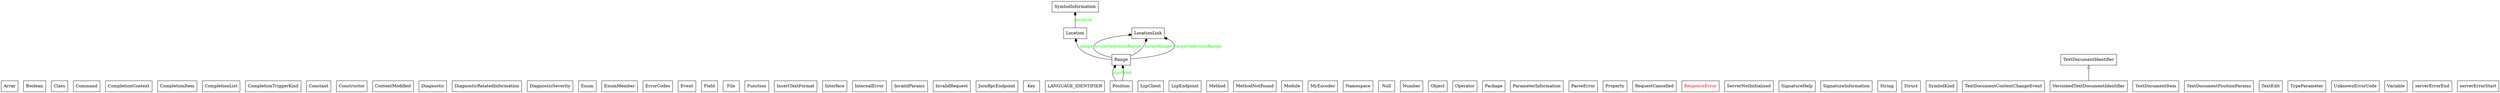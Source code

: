 digraph "classes" {
charset="utf-8"
rankdir=BT
"0" [label="Array", shape="record"];
"1" [label="Boolean", shape="record"];
"2" [label="Class", shape="record"];
"3" [label="Command", shape="record"];
"4" [label="CompletionContext", shape="record"];
"5" [label="CompletionItem", shape="record"];
"6" [label="CompletionList", shape="record"];
"7" [label="CompletionTriggerKind", shape="record"];
"8" [label="Constant", shape="record"];
"9" [label="Constructor", shape="record"];
"10" [label="ContentModified", shape="record"];
"11" [label="Diagnostic", shape="record"];
"12" [label="DiagnosticRelatedInformation", shape="record"];
"13" [label="DiagnosticSeverity", shape="record"];
"14" [label="Enum", shape="record"];
"15" [label="EnumMember", shape="record"];
"16" [label="ErrorCodes", shape="record"];
"17" [label="Event", shape="record"];
"18" [label="Field", shape="record"];
"19" [label="File", shape="record"];
"20" [label="Function", shape="record"];
"21" [label="InsertTextFormat", shape="record"];
"22" [label="Interface", shape="record"];
"23" [label="InternalError", shape="record"];
"24" [label="InvalidParams", shape="record"];
"25" [label="InvalidRequest", shape="record"];
"26" [label="JsonRpcEndpoint", shape="record"];
"27" [label="Key", shape="record"];
"28" [label="LANGUAGE_IDENTIFIER", shape="record"];
"29" [label="Location", shape="record"];
"30" [label="LocationLink", shape="record"];
"31" [label="LspClient", shape="record"];
"32" [label="LspEndpoint", shape="record"];
"33" [label="Method", shape="record"];
"34" [label="MethodNotFound", shape="record"];
"35" [label="Module", shape="record"];
"36" [label="MyEncoder", shape="record"];
"37" [label="Namespace", shape="record"];
"38" [label="Null", shape="record"];
"39" [label="Number", shape="record"];
"40" [label="Object", shape="record"];
"41" [label="Operator", shape="record"];
"42" [label="Package", shape="record"];
"43" [label="ParameterInformation", shape="record"];
"44" [label="ParseError", shape="record"];
"45" [label="Position", shape="record"];
"46" [label="Property", shape="record"];
"47" [label="Range", shape="record"];
"48" [label="RequestCancelled", shape="record"];
"49" [fontcolor="red", label="ResponseError", shape="record"];
"50" [label="ServerNotInitialized", shape="record"];
"51" [label="SignatureHelp", shape="record"];
"52" [label="SignatureInformation", shape="record"];
"53" [label="String", shape="record"];
"54" [label="Struct", shape="record"];
"55" [label="SymbolInformation", shape="record"];
"56" [label="SymbolKind", shape="record"];
"57" [label="TextDocumentContentChangeEvent", shape="record"];
"58" [label="TextDocumentIdentifier", shape="record"];
"59" [label="TextDocumentItem", shape="record"];
"60" [label="TextDocumentPositionParams", shape="record"];
"61" [label="TextEdit", shape="record"];
"62" [label="TypeParameter", shape="record"];
"63" [label="UnknownErrorCode", shape="record"];
"64" [label="Variable", shape="record"];
"65" [label="VersionedTextDocumentIdentifier", shape="record"];
"66" [label="serverErrorEnd", shape="record"];
"67" [label="serverErrorStart", shape="record"];
"65" -> "58" [arrowhead="empty", arrowtail="none"];
"29" -> "55" [arrowhead="diamond", arrowtail="none", fontcolor="green", label="location", style="solid"];
"45" -> "47" [arrowhead="diamond", arrowtail="none", fontcolor="green", label="start", style="solid"];
"45" -> "47" [arrowhead="diamond", arrowtail="none", fontcolor="green", label="end", style="solid"];
"47" -> "29" [arrowhead="diamond", arrowtail="none", fontcolor="green", label="range", style="solid"];
"47" -> "30" [arrowhead="diamond", arrowtail="none", fontcolor="green", label="originSelectionRange", style="solid"];
"47" -> "30" [arrowhead="diamond", arrowtail="none", fontcolor="green", label="targetRange", style="solid"];
"47" -> "30" [arrowhead="diamond", arrowtail="none", fontcolor="green", label="targetSelectionRange", style="solid"];
}
